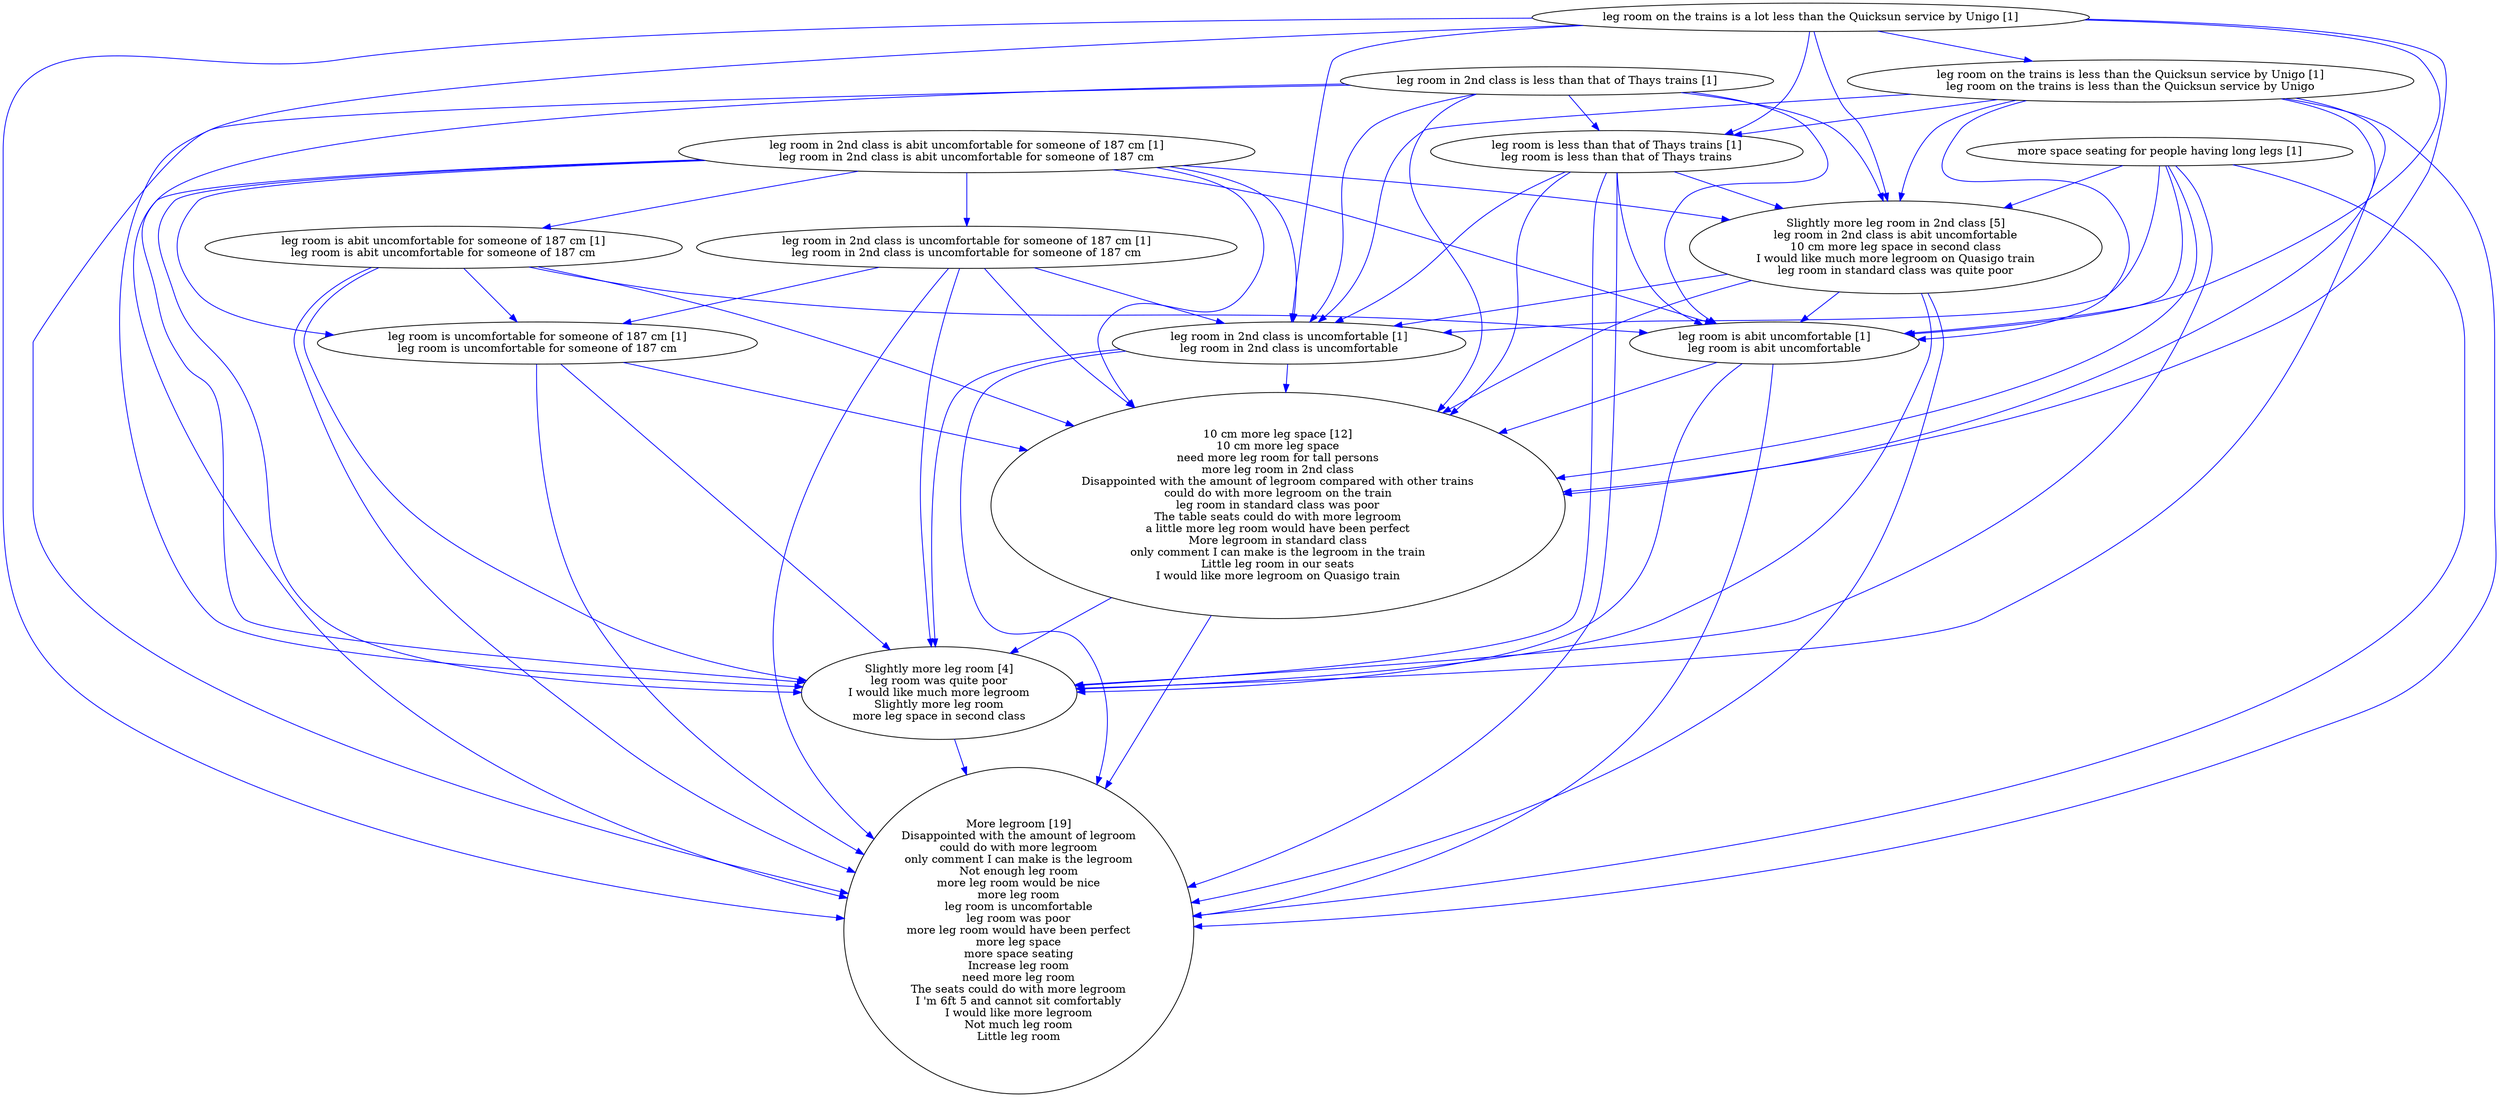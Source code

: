 digraph collapsedGraph {
"Slightly more leg room [4]\nleg room was quite poor\nI would like much more legroom\nSlightly more leg room\nmore leg space in second class""Slightly more leg room in 2nd class [5]\nleg room in 2nd class is abit uncomfortable\n10 cm more leg space in second class\nI would like much more legroom on Quasigo train\nleg room in standard class was quite poor""10 cm more leg space [12]\n10 cm more leg space\nneed more leg room for tall persons\nmore leg room in 2nd class\nDisappointed with the amount of legroom compared with other trains\ncould do with more legroom on the train\nleg room in standard class was poor\nThe table seats could do with more legroom\na little more leg room would have been perfect\nMore legroom in standard class\nonly comment I can make is the legroom in the train\nLittle leg room in our seats\nI would like more legroom on Quasigo train""More legroom [19]\nDisappointed with the amount of legroom\ncould do with more legroom\nonly comment I can make is the legroom\nNot enough leg room\nmore leg room would be nice\nmore leg room\nleg room is uncomfortable\nleg room was poor\nmore leg room would have been perfect\nmore leg space\nmore space seating\nIncrease leg room\nneed more leg room\nThe seats could do with more legroom\nI 'm 6ft 5 and cannot sit comfortably\nI would like more legroom\nNot much leg room\nLittle leg room""leg room in 2nd class is abit uncomfortable for someone of 187 cm [1]\nleg room in 2nd class is abit uncomfortable for someone of 187 cm""leg room is abit uncomfortable for someone of 187 cm [1]\nleg room is abit uncomfortable for someone of 187 cm""leg room is abit uncomfortable [1]\nleg room is abit uncomfortable""leg room is uncomfortable for someone of 187 cm [1]\nleg room is uncomfortable for someone of 187 cm""leg room in 2nd class is uncomfortable [1]\nleg room in 2nd class is uncomfortable""leg room in 2nd class is uncomfortable for someone of 187 cm [1]\nleg room in 2nd class is uncomfortable for someone of 187 cm""leg room in 2nd class is less than that of Thays trains [1]""leg room is less than that of Thays trains [1]\nleg room is less than that of Thays trains""leg room on the trains is a lot less than the Quicksun service by Unigo [1]""leg room on the trains is less than the Quicksun service by Unigo [1]\nleg room on the trains is less than the Quicksun service by Unigo""more space seating for people having long legs [1]""Slightly more leg room in 2nd class [5]\nleg room in 2nd class is abit uncomfortable\n10 cm more leg space in second class\nI would like much more legroom on Quasigo train\nleg room in standard class was quite poor" -> "10 cm more leg space [12]\n10 cm more leg space\nneed more leg room for tall persons\nmore leg room in 2nd class\nDisappointed with the amount of legroom compared with other trains\ncould do with more legroom on the train\nleg room in standard class was poor\nThe table seats could do with more legroom\na little more leg room would have been perfect\nMore legroom in standard class\nonly comment I can make is the legroom in the train\nLittle leg room in our seats\nI would like more legroom on Quasigo train" [color=blue]
"Slightly more leg room in 2nd class [5]\nleg room in 2nd class is abit uncomfortable\n10 cm more leg space in second class\nI would like much more legroom on Quasigo train\nleg room in standard class was quite poor" -> "More legroom [19]\nDisappointed with the amount of legroom\ncould do with more legroom\nonly comment I can make is the legroom\nNot enough leg room\nmore leg room would be nice\nmore leg room\nleg room is uncomfortable\nleg room was poor\nmore leg room would have been perfect\nmore leg space\nmore space seating\nIncrease leg room\nneed more leg room\nThe seats could do with more legroom\nI 'm 6ft 5 and cannot sit comfortably\nI would like more legroom\nNot much leg room\nLittle leg room" [color=blue]
"10 cm more leg space [12]\n10 cm more leg space\nneed more leg room for tall persons\nmore leg room in 2nd class\nDisappointed with the amount of legroom compared with other trains\ncould do with more legroom on the train\nleg room in standard class was poor\nThe table seats could do with more legroom\na little more leg room would have been perfect\nMore legroom in standard class\nonly comment I can make is the legroom in the train\nLittle leg room in our seats\nI would like more legroom on Quasigo train" -> "More legroom [19]\nDisappointed with the amount of legroom\ncould do with more legroom\nonly comment I can make is the legroom\nNot enough leg room\nmore leg room would be nice\nmore leg room\nleg room is uncomfortable\nleg room was poor\nmore leg room would have been perfect\nmore leg space\nmore space seating\nIncrease leg room\nneed more leg room\nThe seats could do with more legroom\nI 'm 6ft 5 and cannot sit comfortably\nI would like more legroom\nNot much leg room\nLittle leg room" [color=blue]
"leg room on the trains is less than the Quicksun service by Unigo [1]\nleg room on the trains is less than the Quicksun service by Unigo" -> "leg room is abit uncomfortable [1]\nleg room is abit uncomfortable" [color=blue]
"leg room on the trains is less than the Quicksun service by Unigo [1]\nleg room on the trains is less than the Quicksun service by Unigo" -> "Slightly more leg room [4]\nleg room was quite poor\nI would like much more legroom\nSlightly more leg room\nmore leg space in second class" [color=blue]
"more space seating for people having long legs [1]" -> "leg room in 2nd class is uncomfortable [1]\nleg room in 2nd class is uncomfortable" [color=blue]
"more space seating for people having long legs [1]" -> "10 cm more leg space [12]\n10 cm more leg space\nneed more leg room for tall persons\nmore leg room in 2nd class\nDisappointed with the amount of legroom compared with other trains\ncould do with more legroom on the train\nleg room in standard class was poor\nThe table seats could do with more legroom\na little more leg room would have been perfect\nMore legroom in standard class\nonly comment I can make is the legroom in the train\nLittle leg room in our seats\nI would like more legroom on Quasigo train" [color=blue]
"leg room in 2nd class is abit uncomfortable for someone of 187 cm [1]\nleg room in 2nd class is abit uncomfortable for someone of 187 cm" -> "10 cm more leg space [12]\n10 cm more leg space\nneed more leg room for tall persons\nmore leg room in 2nd class\nDisappointed with the amount of legroom compared with other trains\ncould do with more legroom on the train\nleg room in standard class was poor\nThe table seats could do with more legroom\na little more leg room would have been perfect\nMore legroom in standard class\nonly comment I can make is the legroom in the train\nLittle leg room in our seats\nI would like more legroom on Quasigo train" [color=blue]
"more space seating for people having long legs [1]" -> "Slightly more leg room in 2nd class [5]\nleg room in 2nd class is abit uncomfortable\n10 cm more leg space in second class\nI would like much more legroom on Quasigo train\nleg room in standard class was quite poor" [color=blue]
"more space seating for people having long legs [1]" -> "Slightly more leg room [4]\nleg room was quite poor\nI would like much more legroom\nSlightly more leg room\nmore leg space in second class" [color=blue]
"Slightly more leg room in 2nd class [5]\nleg room in 2nd class is abit uncomfortable\n10 cm more leg space in second class\nI would like much more legroom on Quasigo train\nleg room in standard class was quite poor" -> "leg room is abit uncomfortable [1]\nleg room is abit uncomfortable" [color=blue]
"more space seating for people having long legs [1]" -> "More legroom [19]\nDisappointed with the amount of legroom\ncould do with more legroom\nonly comment I can make is the legroom\nNot enough leg room\nmore leg room would be nice\nmore leg room\nleg room is uncomfortable\nleg room was poor\nmore leg room would have been perfect\nmore leg space\nmore space seating\nIncrease leg room\nneed more leg room\nThe seats could do with more legroom\nI 'm 6ft 5 and cannot sit comfortably\nI would like more legroom\nNot much leg room\nLittle leg room" [color=blue]
"Slightly more leg room [4]\nleg room was quite poor\nI would like much more legroom\nSlightly more leg room\nmore leg space in second class" -> "More legroom [19]\nDisappointed with the amount of legroom\ncould do with more legroom\nonly comment I can make is the legroom\nNot enough leg room\nmore leg room would be nice\nmore leg room\nleg room is uncomfortable\nleg room was poor\nmore leg room would have been perfect\nmore leg space\nmore space seating\nIncrease leg room\nneed more leg room\nThe seats could do with more legroom\nI 'm 6ft 5 and cannot sit comfortably\nI would like more legroom\nNot much leg room\nLittle leg room" [color=blue]
"leg room in 2nd class is uncomfortable [1]\nleg room in 2nd class is uncomfortable" -> "More legroom [19]\nDisappointed with the amount of legroom\ncould do with more legroom\nonly comment I can make is the legroom\nNot enough leg room\nmore leg room would be nice\nmore leg room\nleg room is uncomfortable\nleg room was poor\nmore leg room would have been perfect\nmore leg space\nmore space seating\nIncrease leg room\nneed more leg room\nThe seats could do with more legroom\nI 'm 6ft 5 and cannot sit comfortably\nI would like more legroom\nNot much leg room\nLittle leg room" [color=blue]
"leg room in 2nd class is uncomfortable [1]\nleg room in 2nd class is uncomfortable" -> "Slightly more leg room [4]\nleg room was quite poor\nI would like much more legroom\nSlightly more leg room\nmore leg space in second class" [color=blue]
"leg room in 2nd class is uncomfortable [1]\nleg room in 2nd class is uncomfortable" -> "10 cm more leg space [12]\n10 cm more leg space\nneed more leg room for tall persons\nmore leg room in 2nd class\nDisappointed with the amount of legroom compared with other trains\ncould do with more legroom on the train\nleg room in standard class was poor\nThe table seats could do with more legroom\na little more leg room would have been perfect\nMore legroom in standard class\nonly comment I can make is the legroom in the train\nLittle leg room in our seats\nI would like more legroom on Quasigo train" [color=blue]
"leg room on the trains is a lot less than the Quicksun service by Unigo [1]" -> "Slightly more leg room in 2nd class [5]\nleg room in 2nd class is abit uncomfortable\n10 cm more leg space in second class\nI would like much more legroom on Quasigo train\nleg room in standard class was quite poor" [color=blue]
"leg room is less than that of Thays trains [1]\nleg room is less than that of Thays trains" -> "Slightly more leg room [4]\nleg room was quite poor\nI would like much more legroom\nSlightly more leg room\nmore leg space in second class" [color=blue]
"leg room is less than that of Thays trains [1]\nleg room is less than that of Thays trains" -> "leg room is abit uncomfortable [1]\nleg room is abit uncomfortable" [color=blue]
"leg room is less than that of Thays trains [1]\nleg room is less than that of Thays trains" -> "10 cm more leg space [12]\n10 cm more leg space\nneed more leg room for tall persons\nmore leg room in 2nd class\nDisappointed with the amount of legroom compared with other trains\ncould do with more legroom on the train\nleg room in standard class was poor\nThe table seats could do with more legroom\na little more leg room would have been perfect\nMore legroom in standard class\nonly comment I can make is the legroom in the train\nLittle leg room in our seats\nI would like more legroom on Quasigo train" [color=blue]
"leg room is less than that of Thays trains [1]\nleg room is less than that of Thays trains" -> "Slightly more leg room in 2nd class [5]\nleg room in 2nd class is abit uncomfortable\n10 cm more leg space in second class\nI would like much more legroom on Quasigo train\nleg room in standard class was quite poor" [color=blue]
"leg room is less than that of Thays trains [1]\nleg room is less than that of Thays trains" -> "More legroom [19]\nDisappointed with the amount of legroom\ncould do with more legroom\nonly comment I can make is the legroom\nNot enough leg room\nmore leg room would be nice\nmore leg room\nleg room is uncomfortable\nleg room was poor\nmore leg room would have been perfect\nmore leg space\nmore space seating\nIncrease leg room\nneed more leg room\nThe seats could do with more legroom\nI 'm 6ft 5 and cannot sit comfortably\nI would like more legroom\nNot much leg room\nLittle leg room" [color=blue]
"leg room in 2nd class is uncomfortable for someone of 187 cm [1]\nleg room in 2nd class is uncomfortable for someone of 187 cm" -> "10 cm more leg space [12]\n10 cm more leg space\nneed more leg room for tall persons\nmore leg room in 2nd class\nDisappointed with the amount of legroom compared with other trains\ncould do with more legroom on the train\nleg room in standard class was poor\nThe table seats could do with more legroom\na little more leg room would have been perfect\nMore legroom in standard class\nonly comment I can make is the legroom in the train\nLittle leg room in our seats\nI would like more legroom on Quasigo train" [color=blue]
"leg room on the trains is a lot less than the Quicksun service by Unigo [1]" -> "More legroom [19]\nDisappointed with the amount of legroom\ncould do with more legroom\nonly comment I can make is the legroom\nNot enough leg room\nmore leg room would be nice\nmore leg room\nleg room is uncomfortable\nleg room was poor\nmore leg room would have been perfect\nmore leg space\nmore space seating\nIncrease leg room\nneed more leg room\nThe seats could do with more legroom\nI 'm 6ft 5 and cannot sit comfortably\nI would like more legroom\nNot much leg room\nLittle leg room" [color=blue]
"leg room on the trains is a lot less than the Quicksun service by Unigo [1]" -> "10 cm more leg space [12]\n10 cm more leg space\nneed more leg room for tall persons\nmore leg room in 2nd class\nDisappointed with the amount of legroom compared with other trains\ncould do with more legroom on the train\nleg room in standard class was poor\nThe table seats could do with more legroom\na little more leg room would have been perfect\nMore legroom in standard class\nonly comment I can make is the legroom in the train\nLittle leg room in our seats\nI would like more legroom on Quasigo train" [color=blue]
"leg room on the trains is a lot less than the Quicksun service by Unigo [1]" -> "Slightly more leg room [4]\nleg room was quite poor\nI would like much more legroom\nSlightly more leg room\nmore leg space in second class" [color=blue]
"leg room is uncomfortable for someone of 187 cm [1]\nleg room is uncomfortable for someone of 187 cm" -> "10 cm more leg space [12]\n10 cm more leg space\nneed more leg room for tall persons\nmore leg room in 2nd class\nDisappointed with the amount of legroom compared with other trains\ncould do with more legroom on the train\nleg room in standard class was poor\nThe table seats could do with more legroom\na little more leg room would have been perfect\nMore legroom in standard class\nonly comment I can make is the legroom in the train\nLittle leg room in our seats\nI would like more legroom on Quasigo train" [color=blue]
"leg room is uncomfortable for someone of 187 cm [1]\nleg room is uncomfortable for someone of 187 cm" -> "Slightly more leg room [4]\nleg room was quite poor\nI would like much more legroom\nSlightly more leg room\nmore leg space in second class" [color=blue]
"leg room on the trains is a lot less than the Quicksun service by Unigo [1]" -> "leg room is less than that of Thays trains [1]\nleg room is less than that of Thays trains" [color=blue]
"leg room on the trains is a lot less than the Quicksun service by Unigo [1]" -> "leg room in 2nd class is uncomfortable [1]\nleg room in 2nd class is uncomfortable" [color=blue]
"leg room in 2nd class is uncomfortable for someone of 187 cm [1]\nleg room in 2nd class is uncomfortable for someone of 187 cm" -> "More legroom [19]\nDisappointed with the amount of legroom\ncould do with more legroom\nonly comment I can make is the legroom\nNot enough leg room\nmore leg room would be nice\nmore leg room\nleg room is uncomfortable\nleg room was poor\nmore leg room would have been perfect\nmore leg space\nmore space seating\nIncrease leg room\nneed more leg room\nThe seats could do with more legroom\nI 'm 6ft 5 and cannot sit comfortably\nI would like more legroom\nNot much leg room\nLittle leg room" [color=blue]
"leg room is uncomfortable for someone of 187 cm [1]\nleg room is uncomfortable for someone of 187 cm" -> "More legroom [19]\nDisappointed with the amount of legroom\ncould do with more legroom\nonly comment I can make is the legroom\nNot enough leg room\nmore leg room would be nice\nmore leg room\nleg room is uncomfortable\nleg room was poor\nmore leg room would have been perfect\nmore leg space\nmore space seating\nIncrease leg room\nneed more leg room\nThe seats could do with more legroom\nI 'm 6ft 5 and cannot sit comfortably\nI would like more legroom\nNot much leg room\nLittle leg room" [color=blue]
"Slightly more leg room in 2nd class [5]\nleg room in 2nd class is abit uncomfortable\n10 cm more leg space in second class\nI would like much more legroom on Quasigo train\nleg room in standard class was quite poor" -> "Slightly more leg room [4]\nleg room was quite poor\nI would like much more legroom\nSlightly more leg room\nmore leg space in second class" [color=blue]
"leg room is less than that of Thays trains [1]\nleg room is less than that of Thays trains" -> "leg room in 2nd class is uncomfortable [1]\nleg room in 2nd class is uncomfortable" [color=blue]
"10 cm more leg space [12]\n10 cm more leg space\nneed more leg room for tall persons\nmore leg room in 2nd class\nDisappointed with the amount of legroom compared with other trains\ncould do with more legroom on the train\nleg room in standard class was poor\nThe table seats could do with more legroom\na little more leg room would have been perfect\nMore legroom in standard class\nonly comment I can make is the legroom in the train\nLittle leg room in our seats\nI would like more legroom on Quasigo train" -> "Slightly more leg room [4]\nleg room was quite poor\nI would like much more legroom\nSlightly more leg room\nmore leg space in second class" [color=blue]
"leg room in 2nd class is uncomfortable for someone of 187 cm [1]\nleg room in 2nd class is uncomfortable for someone of 187 cm" -> "Slightly more leg room [4]\nleg room was quite poor\nI would like much more legroom\nSlightly more leg room\nmore leg space in second class" [color=blue]
"leg room is abit uncomfortable for someone of 187 cm [1]\nleg room is abit uncomfortable for someone of 187 cm" -> "10 cm more leg space [12]\n10 cm more leg space\nneed more leg room for tall persons\nmore leg room in 2nd class\nDisappointed with the amount of legroom compared with other trains\ncould do with more legroom on the train\nleg room in standard class was poor\nThe table seats could do with more legroom\na little more leg room would have been perfect\nMore legroom in standard class\nonly comment I can make is the legroom in the train\nLittle leg room in our seats\nI would like more legroom on Quasigo train" [color=blue]
"leg room in 2nd class is less than that of Thays trains [1]" -> "leg room is abit uncomfortable [1]\nleg room is abit uncomfortable" [color=blue]
"leg room is abit uncomfortable for someone of 187 cm [1]\nleg room is abit uncomfortable for someone of 187 cm" -> "Slightly more leg room [4]\nleg room was quite poor\nI would like much more legroom\nSlightly more leg room\nmore leg space in second class" [color=blue]
"leg room is abit uncomfortable for someone of 187 cm [1]\nleg room is abit uncomfortable for someone of 187 cm" -> "More legroom [19]\nDisappointed with the amount of legroom\ncould do with more legroom\nonly comment I can make is the legroom\nNot enough leg room\nmore leg room would be nice\nmore leg room\nleg room is uncomfortable\nleg room was poor\nmore leg room would have been perfect\nmore leg space\nmore space seating\nIncrease leg room\nneed more leg room\nThe seats could do with more legroom\nI 'm 6ft 5 and cannot sit comfortably\nI would like more legroom\nNot much leg room\nLittle leg room" [color=blue]
"leg room is abit uncomfortable [1]\nleg room is abit uncomfortable" -> "10 cm more leg space [12]\n10 cm more leg space\nneed more leg room for tall persons\nmore leg room in 2nd class\nDisappointed with the amount of legroom compared with other trains\ncould do with more legroom on the train\nleg room in standard class was poor\nThe table seats could do with more legroom\na little more leg room would have been perfect\nMore legroom in standard class\nonly comment I can make is the legroom in the train\nLittle leg room in our seats\nI would like more legroom on Quasigo train" [color=blue]
"leg room is abit uncomfortable [1]\nleg room is abit uncomfortable" -> "Slightly more leg room [4]\nleg room was quite poor\nI would like much more legroom\nSlightly more leg room\nmore leg space in second class" [color=blue]
"leg room on the trains is less than the Quicksun service by Unigo [1]\nleg room on the trains is less than the Quicksun service by Unigo" -> "Slightly more leg room in 2nd class [5]\nleg room in 2nd class is abit uncomfortable\n10 cm more leg space in second class\nI would like much more legroom on Quasigo train\nleg room in standard class was quite poor" [color=blue]
"leg room on the trains is less than the Quicksun service by Unigo [1]\nleg room on the trains is less than the Quicksun service by Unigo" -> "10 cm more leg space [12]\n10 cm more leg space\nneed more leg room for tall persons\nmore leg room in 2nd class\nDisappointed with the amount of legroom compared with other trains\ncould do with more legroom on the train\nleg room in standard class was poor\nThe table seats could do with more legroom\na little more leg room would have been perfect\nMore legroom in standard class\nonly comment I can make is the legroom in the train\nLittle leg room in our seats\nI would like more legroom on Quasigo train" [color=blue]
"leg room on the trains is less than the Quicksun service by Unigo [1]\nleg room on the trains is less than the Quicksun service by Unigo" -> "More legroom [19]\nDisappointed with the amount of legroom\ncould do with more legroom\nonly comment I can make is the legroom\nNot enough leg room\nmore leg room would be nice\nmore leg room\nleg room is uncomfortable\nleg room was poor\nmore leg room would have been perfect\nmore leg space\nmore space seating\nIncrease leg room\nneed more leg room\nThe seats could do with more legroom\nI 'm 6ft 5 and cannot sit comfortably\nI would like more legroom\nNot much leg room\nLittle leg room" [color=blue]
"leg room on the trains is less than the Quicksun service by Unigo [1]\nleg room on the trains is less than the Quicksun service by Unigo" -> "leg room in 2nd class is uncomfortable [1]\nleg room in 2nd class is uncomfortable" [color=blue]
"leg room on the trains is less than the Quicksun service by Unigo [1]\nleg room on the trains is less than the Quicksun service by Unigo" -> "leg room is less than that of Thays trains [1]\nleg room is less than that of Thays trains" [color=blue]
"leg room in 2nd class is less than that of Thays trains [1]" -> "leg room in 2nd class is uncomfortable [1]\nleg room in 2nd class is uncomfortable" [color=blue]
"Slightly more leg room in 2nd class [5]\nleg room in 2nd class is abit uncomfortable\n10 cm more leg space in second class\nI would like much more legroom on Quasigo train\nleg room in standard class was quite poor" -> "leg room in 2nd class is uncomfortable [1]\nleg room in 2nd class is uncomfortable" [color=blue]
"leg room on the trains is a lot less than the Quicksun service by Unigo [1]" -> "leg room is abit uncomfortable [1]\nleg room is abit uncomfortable" [color=blue]
"leg room in 2nd class is less than that of Thays trains [1]" -> "10 cm more leg space [12]\n10 cm more leg space\nneed more leg room for tall persons\nmore leg room in 2nd class\nDisappointed with the amount of legroom compared with other trains\ncould do with more legroom on the train\nleg room in standard class was poor\nThe table seats could do with more legroom\na little more leg room would have been perfect\nMore legroom in standard class\nonly comment I can make is the legroom in the train\nLittle leg room in our seats\nI would like more legroom on Quasigo train" [color=blue]
"leg room in 2nd class is less than that of Thays trains [1]" -> "More legroom [19]\nDisappointed with the amount of legroom\ncould do with more legroom\nonly comment I can make is the legroom\nNot enough leg room\nmore leg room would be nice\nmore leg room\nleg room is uncomfortable\nleg room was poor\nmore leg room would have been perfect\nmore leg space\nmore space seating\nIncrease leg room\nneed more leg room\nThe seats could do with more legroom\nI 'm 6ft 5 and cannot sit comfortably\nI would like more legroom\nNot much leg room\nLittle leg room" [color=blue]
"leg room in 2nd class is less than that of Thays trains [1]" -> "Slightly more leg room in 2nd class [5]\nleg room in 2nd class is abit uncomfortable\n10 cm more leg space in second class\nI would like much more legroom on Quasigo train\nleg room in standard class was quite poor" [color=blue]
"leg room in 2nd class is less than that of Thays trains [1]" -> "Slightly more leg room [4]\nleg room was quite poor\nI would like much more legroom\nSlightly more leg room\nmore leg space in second class" [color=blue]
"more space seating for people having long legs [1]" -> "leg room is abit uncomfortable [1]\nleg room is abit uncomfortable" [color=blue]
"leg room is abit uncomfortable [1]\nleg room is abit uncomfortable" -> "More legroom [19]\nDisappointed with the amount of legroom\ncould do with more legroom\nonly comment I can make is the legroom\nNot enough leg room\nmore leg room would be nice\nmore leg room\nleg room is uncomfortable\nleg room was poor\nmore leg room would have been perfect\nmore leg space\nmore space seating\nIncrease leg room\nneed more leg room\nThe seats could do with more legroom\nI 'm 6ft 5 and cannot sit comfortably\nI would like more legroom\nNot much leg room\nLittle leg room" [color=blue]
"leg room in 2nd class is abit uncomfortable for someone of 187 cm [1]\nleg room in 2nd class is abit uncomfortable for someone of 187 cm" -> "More legroom [19]\nDisappointed with the amount of legroom\ncould do with more legroom\nonly comment I can make is the legroom\nNot enough leg room\nmore leg room would be nice\nmore leg room\nleg room is uncomfortable\nleg room was poor\nmore leg room would have been perfect\nmore leg space\nmore space seating\nIncrease leg room\nneed more leg room\nThe seats could do with more legroom\nI 'm 6ft 5 and cannot sit comfortably\nI would like more legroom\nNot much leg room\nLittle leg room" [color=blue]
"leg room in 2nd class is abit uncomfortable for someone of 187 cm [1]\nleg room in 2nd class is abit uncomfortable for someone of 187 cm" -> "Slightly more leg room [4]\nleg room was quite poor\nI would like much more legroom\nSlightly more leg room\nmore leg space in second class" [color=blue]
"leg room in 2nd class is abit uncomfortable for someone of 187 cm [1]\nleg room in 2nd class is abit uncomfortable for someone of 187 cm" -> "Slightly more leg room in 2nd class [5]\nleg room in 2nd class is abit uncomfortable\n10 cm more leg space in second class\nI would like much more legroom on Quasigo train\nleg room in standard class was quite poor" [color=blue]
"leg room in 2nd class is abit uncomfortable for someone of 187 cm [1]\nleg room in 2nd class is abit uncomfortable for someone of 187 cm" -> "leg room is abit uncomfortable for someone of 187 cm [1]\nleg room is abit uncomfortable for someone of 187 cm" [color=blue]
"leg room is abit uncomfortable for someone of 187 cm [1]\nleg room is abit uncomfortable for someone of 187 cm" -> "leg room is abit uncomfortable [1]\nleg room is abit uncomfortable" [color=blue]
"leg room is abit uncomfortable for someone of 187 cm [1]\nleg room is abit uncomfortable for someone of 187 cm" -> "leg room is uncomfortable for someone of 187 cm [1]\nleg room is uncomfortable for someone of 187 cm" [color=blue]
"leg room in 2nd class is abit uncomfortable for someone of 187 cm [1]\nleg room in 2nd class is abit uncomfortable for someone of 187 cm" -> "leg room in 2nd class is uncomfortable for someone of 187 cm [1]\nleg room in 2nd class is uncomfortable for someone of 187 cm" [color=blue]
"leg room in 2nd class is uncomfortable for someone of 187 cm [1]\nleg room in 2nd class is uncomfortable for someone of 187 cm" -> "leg room is uncomfortable for someone of 187 cm [1]\nleg room is uncomfortable for someone of 187 cm" [color=blue]
"leg room in 2nd class is uncomfortable for someone of 187 cm [1]\nleg room in 2nd class is uncomfortable for someone of 187 cm" -> "leg room in 2nd class is uncomfortable [1]\nleg room in 2nd class is uncomfortable" [color=blue]
"leg room in 2nd class is abit uncomfortable for someone of 187 cm [1]\nleg room in 2nd class is abit uncomfortable for someone of 187 cm" -> "leg room is uncomfortable for someone of 187 cm [1]\nleg room is uncomfortable for someone of 187 cm" [color=blue]
"leg room in 2nd class is abit uncomfortable for someone of 187 cm [1]\nleg room in 2nd class is abit uncomfortable for someone of 187 cm" -> "leg room is abit uncomfortable [1]\nleg room is abit uncomfortable" [color=blue]
"leg room in 2nd class is abit uncomfortable for someone of 187 cm [1]\nleg room in 2nd class is abit uncomfortable for someone of 187 cm" -> "leg room in 2nd class is uncomfortable [1]\nleg room in 2nd class is uncomfortable" [color=blue]
"leg room in 2nd class is less than that of Thays trains [1]" -> "leg room is less than that of Thays trains [1]\nleg room is less than that of Thays trains" [color=blue]
"leg room on the trains is a lot less than the Quicksun service by Unigo [1]" -> "leg room on the trains is less than the Quicksun service by Unigo [1]\nleg room on the trains is less than the Quicksun service by Unigo" [color=blue]
}